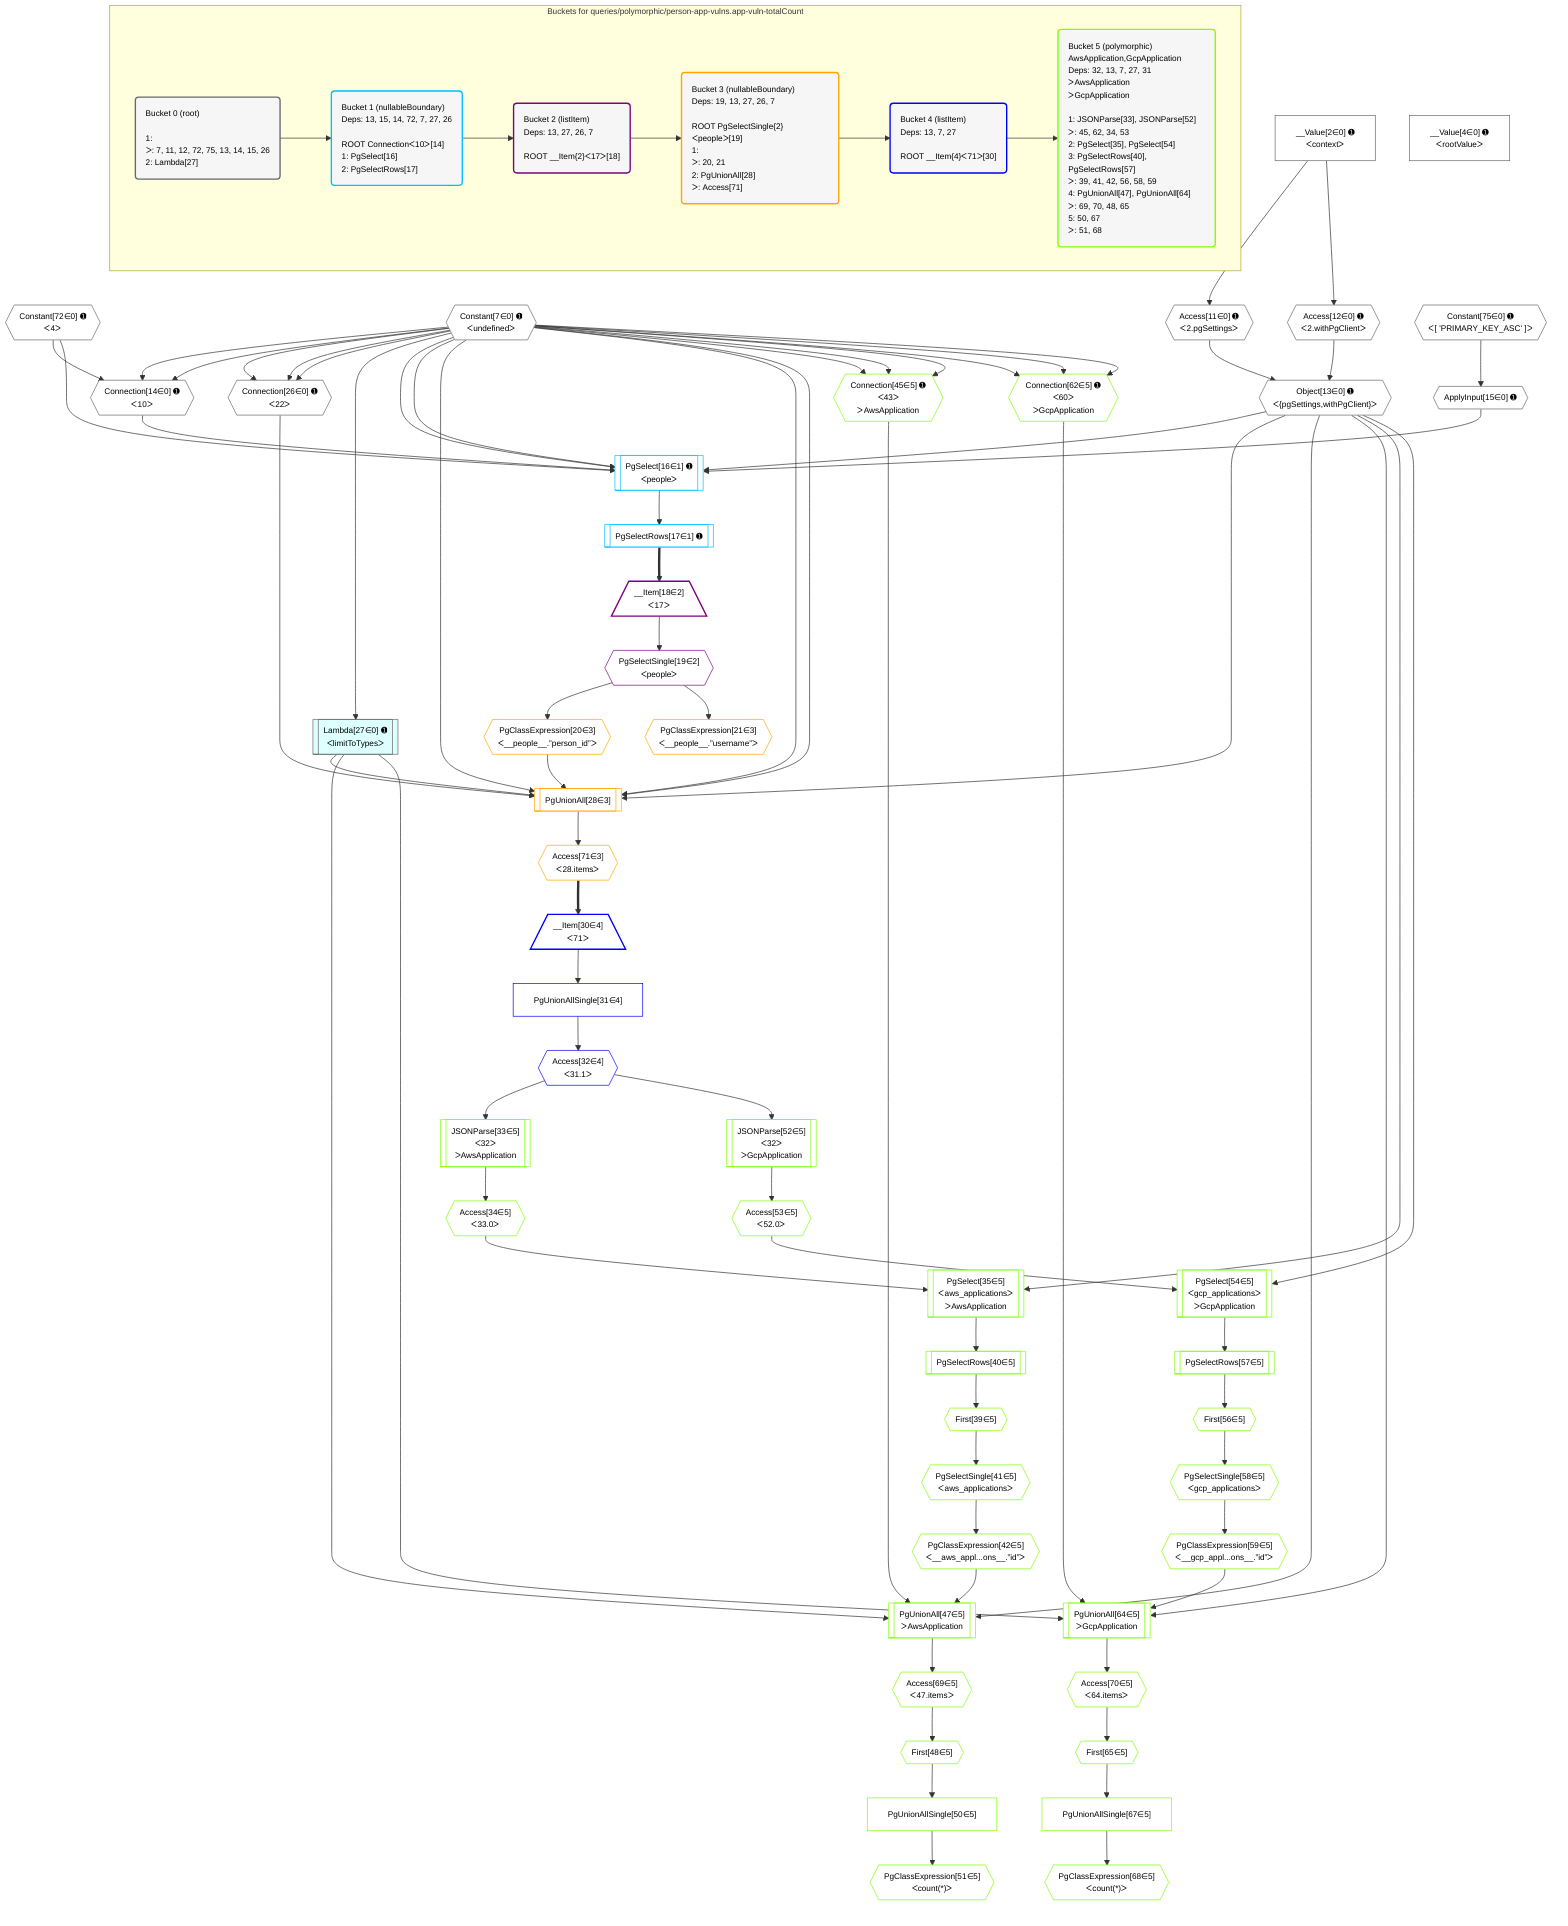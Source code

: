 %%{init: {'themeVariables': { 'fontSize': '12px'}}}%%
graph TD
    classDef path fill:#eee,stroke:#000,color:#000
    classDef plan fill:#fff,stroke-width:1px,color:#000
    classDef itemplan fill:#fff,stroke-width:2px,color:#000
    classDef unbatchedplan fill:#dff,stroke-width:1px,color:#000
    classDef sideeffectplan fill:#fcc,stroke-width:2px,color:#000
    classDef bucket fill:#f6f6f6,color:#000,stroke-width:2px,text-align:left


    %% plan dependencies
    Connection14{{"Connection[14∈0] ➊<br />ᐸ10ᐳ"}}:::plan
    Constant72{{"Constant[72∈0] ➊<br />ᐸ4ᐳ"}}:::plan
    Constant7{{"Constant[7∈0] ➊<br />ᐸundefinedᐳ"}}:::plan
    Constant72 & Constant7 & Constant7 --> Connection14
    Connection26{{"Connection[26∈0] ➊<br />ᐸ22ᐳ"}}:::plan
    Constant7 & Constant7 & Constant7 --> Connection26
    Object13{{"Object[13∈0] ➊<br />ᐸ{pgSettings,withPgClient}ᐳ"}}:::plan
    Access11{{"Access[11∈0] ➊<br />ᐸ2.pgSettingsᐳ"}}:::plan
    Access12{{"Access[12∈0] ➊<br />ᐸ2.withPgClientᐳ"}}:::plan
    Access11 & Access12 --> Object13
    __Value2["__Value[2∈0] ➊<br />ᐸcontextᐳ"]:::plan
    __Value2 --> Access11
    __Value2 --> Access12
    ApplyInput15{{"ApplyInput[15∈0] ➊"}}:::plan
    Constant75{{"Constant[75∈0] ➊<br />ᐸ[ 'PRIMARY_KEY_ASC' ]ᐳ"}}:::plan
    Constant75 --> ApplyInput15
    Lambda27[["Lambda[27∈0] ➊<br />ᐸlimitToTypesᐳ"]]:::unbatchedplan
    Constant7 --> Lambda27
    __Value4["__Value[4∈0] ➊<br />ᐸrootValueᐳ"]:::plan
    PgSelect16[["PgSelect[16∈1] ➊<br />ᐸpeopleᐳ"]]:::plan
    Object13 & ApplyInput15 & Connection14 & Constant72 & Constant7 & Constant7 --> PgSelect16
    PgSelectRows17[["PgSelectRows[17∈1] ➊"]]:::plan
    PgSelect16 --> PgSelectRows17
    __Item18[/"__Item[18∈2]<br />ᐸ17ᐳ"\]:::itemplan
    PgSelectRows17 ==> __Item18
    PgSelectSingle19{{"PgSelectSingle[19∈2]<br />ᐸpeopleᐳ"}}:::plan
    __Item18 --> PgSelectSingle19
    PgUnionAll28[["PgUnionAll[28∈3]"]]:::plan
    PgClassExpression20{{"PgClassExpression[20∈3]<br />ᐸ__people__.”person_id”ᐳ"}}:::plan
    Object13 & PgClassExpression20 & Lambda27 & Connection26 & Constant7 & Constant7 & Constant7 --> PgUnionAll28
    PgSelectSingle19 --> PgClassExpression20
    PgClassExpression21{{"PgClassExpression[21∈3]<br />ᐸ__people__.”username”ᐳ"}}:::plan
    PgSelectSingle19 --> PgClassExpression21
    Access71{{"Access[71∈3]<br />ᐸ28.itemsᐳ"}}:::plan
    PgUnionAll28 --> Access71
    __Item30[/"__Item[30∈4]<br />ᐸ71ᐳ"\]:::itemplan
    Access71 ==> __Item30
    PgUnionAllSingle31["PgUnionAllSingle[31∈4]"]:::plan
    __Item30 --> PgUnionAllSingle31
    Access32{{"Access[32∈4]<br />ᐸ31.1ᐳ"}}:::plan
    PgUnionAllSingle31 --> Access32
    PgUnionAll47[["PgUnionAll[47∈5]<br />ᐳAwsApplication"]]:::plan
    PgClassExpression42{{"PgClassExpression[42∈5]<br />ᐸ__aws_appl...ons__.”id”ᐳ"}}:::plan
    Connection45{{"Connection[45∈5] ➊<br />ᐸ43ᐳ<br />ᐳAwsApplication"}}:::plan
    Object13 & PgClassExpression42 & Lambda27 & Connection45 --> PgUnionAll47
    PgUnionAll64[["PgUnionAll[64∈5]<br />ᐳGcpApplication"]]:::plan
    PgClassExpression59{{"PgClassExpression[59∈5]<br />ᐸ__gcp_appl...ons__.”id”ᐳ"}}:::plan
    Connection62{{"Connection[62∈5] ➊<br />ᐸ60ᐳ<br />ᐳGcpApplication"}}:::plan
    Object13 & PgClassExpression59 & Lambda27 & Connection62 --> PgUnionAll64
    Constant7 & Constant7 & Constant7 --> Connection45
    Constant7 & Constant7 & Constant7 --> Connection62
    PgSelect35[["PgSelect[35∈5]<br />ᐸaws_applicationsᐳ<br />ᐳAwsApplication"]]:::plan
    Access34{{"Access[34∈5]<br />ᐸ33.0ᐳ"}}:::plan
    Object13 & Access34 --> PgSelect35
    PgSelect54[["PgSelect[54∈5]<br />ᐸgcp_applicationsᐳ<br />ᐳGcpApplication"]]:::plan
    Access53{{"Access[53∈5]<br />ᐸ52.0ᐳ"}}:::plan
    Object13 & Access53 --> PgSelect54
    JSONParse33[["JSONParse[33∈5]<br />ᐸ32ᐳ<br />ᐳAwsApplication"]]:::plan
    Access32 --> JSONParse33
    JSONParse33 --> Access34
    First39{{"First[39∈5]"}}:::plan
    PgSelectRows40[["PgSelectRows[40∈5]"]]:::plan
    PgSelectRows40 --> First39
    PgSelect35 --> PgSelectRows40
    PgSelectSingle41{{"PgSelectSingle[41∈5]<br />ᐸaws_applicationsᐳ"}}:::plan
    First39 --> PgSelectSingle41
    PgSelectSingle41 --> PgClassExpression42
    First48{{"First[48∈5]"}}:::plan
    Access69{{"Access[69∈5]<br />ᐸ47.itemsᐳ"}}:::plan
    Access69 --> First48
    PgUnionAllSingle50["PgUnionAllSingle[50∈5]"]:::plan
    First48 --> PgUnionAllSingle50
    PgClassExpression51{{"PgClassExpression[51∈5]<br />ᐸcount(*)ᐳ"}}:::plan
    PgUnionAllSingle50 --> PgClassExpression51
    JSONParse52[["JSONParse[52∈5]<br />ᐸ32ᐳ<br />ᐳGcpApplication"]]:::plan
    Access32 --> JSONParse52
    JSONParse52 --> Access53
    First56{{"First[56∈5]"}}:::plan
    PgSelectRows57[["PgSelectRows[57∈5]"]]:::plan
    PgSelectRows57 --> First56
    PgSelect54 --> PgSelectRows57
    PgSelectSingle58{{"PgSelectSingle[58∈5]<br />ᐸgcp_applicationsᐳ"}}:::plan
    First56 --> PgSelectSingle58
    PgSelectSingle58 --> PgClassExpression59
    First65{{"First[65∈5]"}}:::plan
    Access70{{"Access[70∈5]<br />ᐸ64.itemsᐳ"}}:::plan
    Access70 --> First65
    PgUnionAllSingle67["PgUnionAllSingle[67∈5]"]:::plan
    First65 --> PgUnionAllSingle67
    PgClassExpression68{{"PgClassExpression[68∈5]<br />ᐸcount(*)ᐳ"}}:::plan
    PgUnionAllSingle67 --> PgClassExpression68
    PgUnionAll47 --> Access69
    PgUnionAll64 --> Access70

    %% define steps

    subgraph "Buckets for queries/polymorphic/person-app-vulns.app-vuln-totalCount"
    Bucket0("Bucket 0 (root)<br /><br />1: <br />ᐳ: 7, 11, 12, 72, 75, 13, 14, 15, 26<br />2: Lambda[27]"):::bucket
    classDef bucket0 stroke:#696969
    class Bucket0,__Value2,__Value4,Constant7,Access11,Access12,Object13,Connection14,ApplyInput15,Connection26,Lambda27,Constant72,Constant75 bucket0
    Bucket1("Bucket 1 (nullableBoundary)<br />Deps: 13, 15, 14, 72, 7, 27, 26<br /><br />ROOT Connectionᐸ10ᐳ[14]<br />1: PgSelect[16]<br />2: PgSelectRows[17]"):::bucket
    classDef bucket1 stroke:#00bfff
    class Bucket1,PgSelect16,PgSelectRows17 bucket1
    Bucket2("Bucket 2 (listItem)<br />Deps: 13, 27, 26, 7<br /><br />ROOT __Item{2}ᐸ17ᐳ[18]"):::bucket
    classDef bucket2 stroke:#7f007f
    class Bucket2,__Item18,PgSelectSingle19 bucket2
    Bucket3("Bucket 3 (nullableBoundary)<br />Deps: 19, 13, 27, 26, 7<br /><br />ROOT PgSelectSingle{2}ᐸpeopleᐳ[19]<br />1: <br />ᐳ: 20, 21<br />2: PgUnionAll[28]<br />ᐳ: Access[71]"):::bucket
    classDef bucket3 stroke:#ffa500
    class Bucket3,PgClassExpression20,PgClassExpression21,PgUnionAll28,Access71 bucket3
    Bucket4("Bucket 4 (listItem)<br />Deps: 13, 7, 27<br /><br />ROOT __Item{4}ᐸ71ᐳ[30]"):::bucket
    classDef bucket4 stroke:#0000ff
    class Bucket4,__Item30,PgUnionAllSingle31,Access32 bucket4
    Bucket5("Bucket 5 (polymorphic)<br />AwsApplication,GcpApplication<br />Deps: 32, 13, 7, 27, 31<br />ᐳAwsApplication<br />ᐳGcpApplication<br /><br />1: JSONParse[33], JSONParse[52]<br />ᐳ: 45, 62, 34, 53<br />2: PgSelect[35], PgSelect[54]<br />3: PgSelectRows[40], PgSelectRows[57]<br />ᐳ: 39, 41, 42, 56, 58, 59<br />4: PgUnionAll[47], PgUnionAll[64]<br />ᐳ: 69, 70, 48, 65<br />5: 50, 67<br />ᐳ: 51, 68"):::bucket
    classDef bucket5 stroke:#7fff00
    class Bucket5,JSONParse33,Access34,PgSelect35,First39,PgSelectRows40,PgSelectSingle41,PgClassExpression42,Connection45,PgUnionAll47,First48,PgUnionAllSingle50,PgClassExpression51,JSONParse52,Access53,PgSelect54,First56,PgSelectRows57,PgSelectSingle58,PgClassExpression59,Connection62,PgUnionAll64,First65,PgUnionAllSingle67,PgClassExpression68,Access69,Access70 bucket5
    Bucket0 --> Bucket1
    Bucket1 --> Bucket2
    Bucket2 --> Bucket3
    Bucket3 --> Bucket4
    Bucket4 --> Bucket5
    end